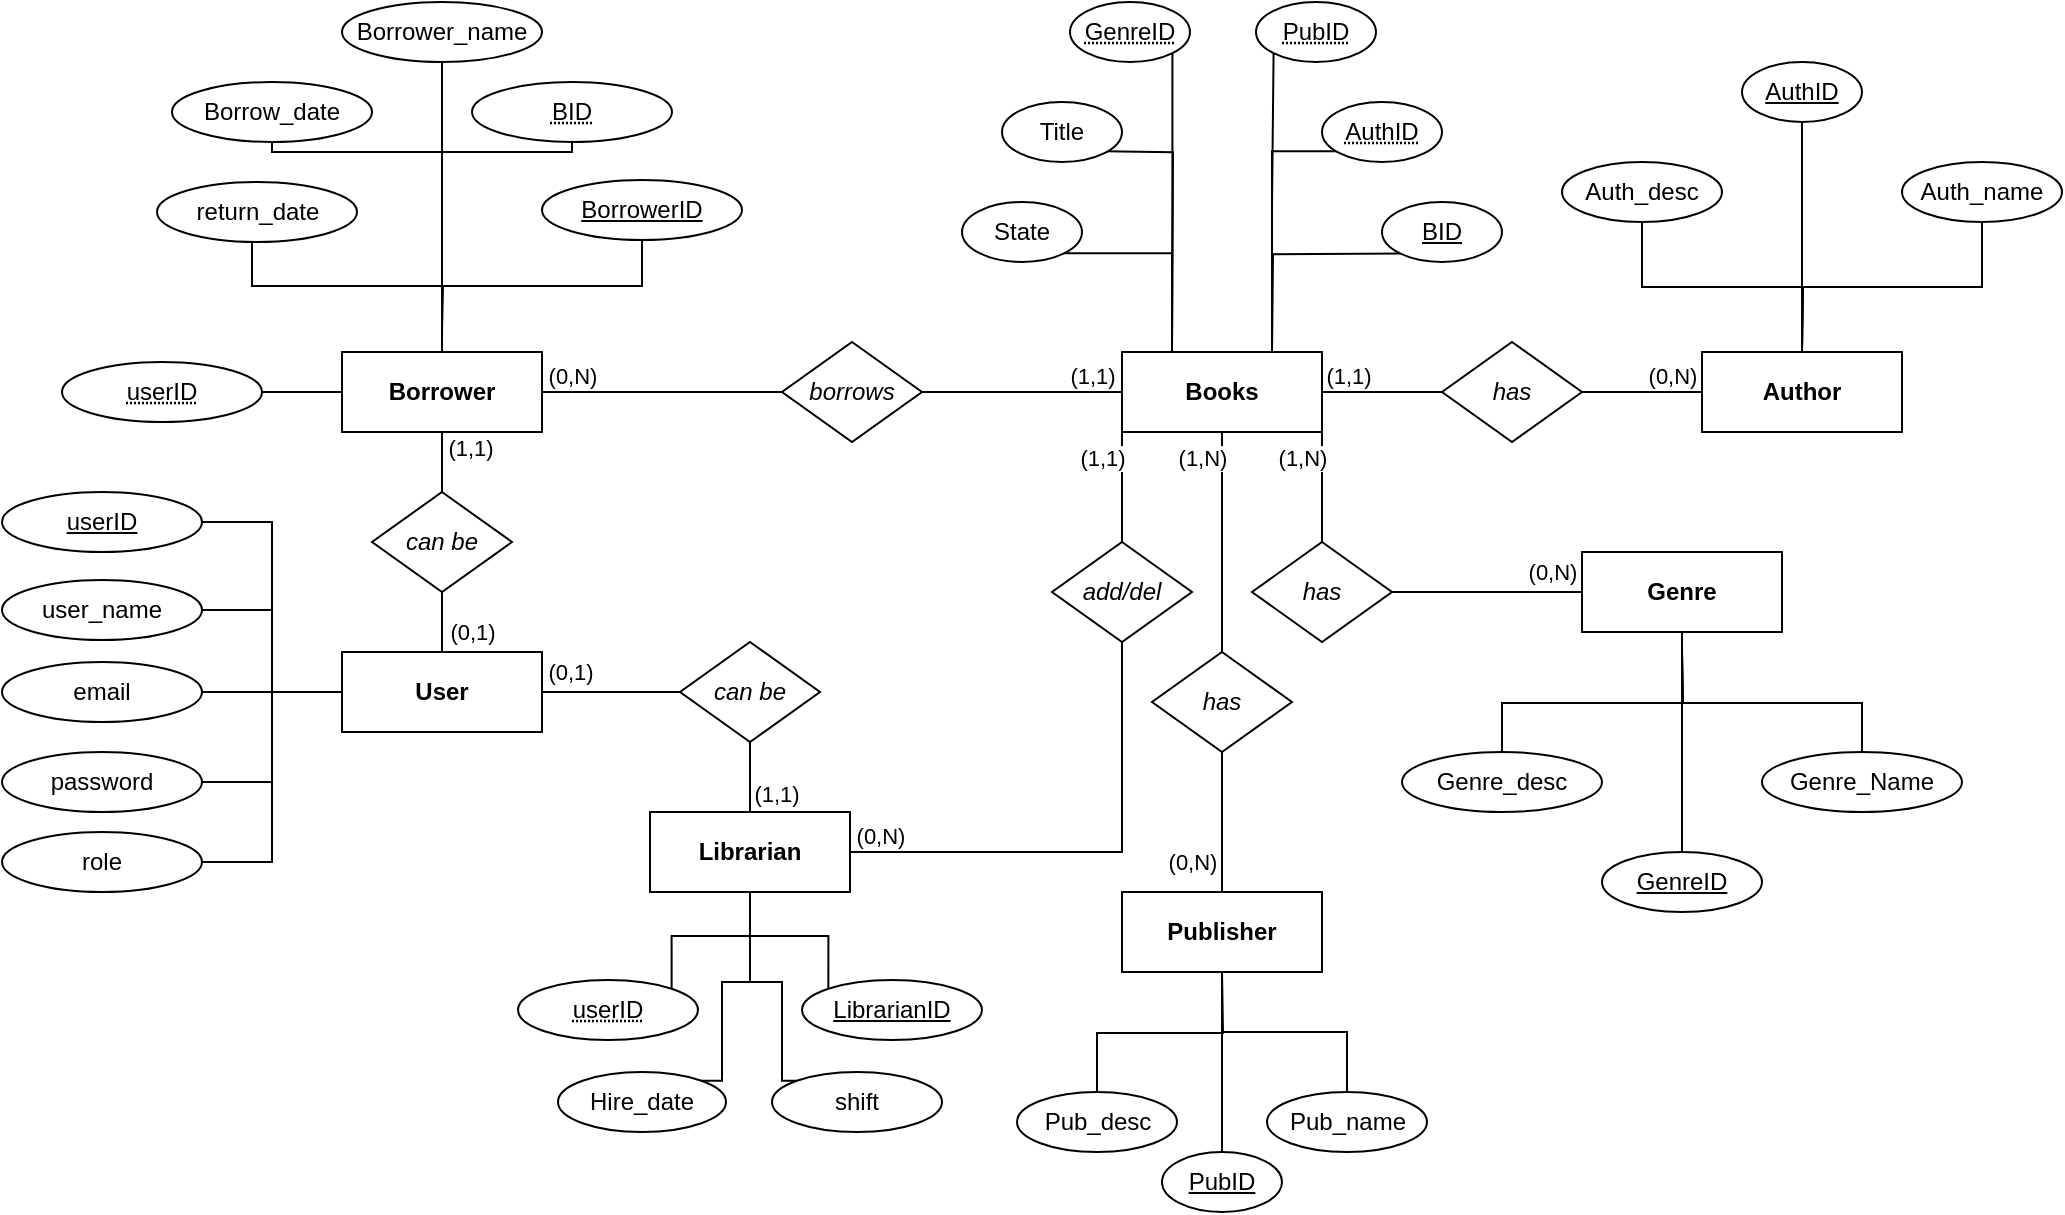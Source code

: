 <mxfile version="27.0.5">
  <diagram name="Library ER Diagram" id="0">
    <mxGraphModel dx="1350" dy="792" grid="1" gridSize="10" guides="1" tooltips="1" connect="1" arrows="1" fold="1" page="1" pageScale="1" pageWidth="827" pageHeight="1169" math="0" shadow="0">
      <root>
        <mxCell id="0" />
        <mxCell id="1" parent="0" />
        <mxCell id="bm0JVvK6EpvN9nNjKhsv-59" style="edgeStyle=orthogonalEdgeStyle;shape=connector;rounded=0;orthogonalLoop=1;jettySize=auto;html=1;exitX=1;exitY=0.5;exitDx=0;exitDy=0;entryX=0;entryY=0.5;entryDx=0;entryDy=0;strokeColor=default;align=center;verticalAlign=middle;fontFamily=Helvetica;fontSize=11;fontColor=default;labelBackgroundColor=default;startFill=0;endArrow=none;" parent="1" source="2" target="bm0JVvK6EpvN9nNjKhsv-27" edge="1">
          <mxGeometry relative="1" as="geometry" />
        </mxCell>
        <mxCell id="bm0JVvK6EpvN9nNjKhsv-76" style="edgeStyle=orthogonalEdgeStyle;shape=connector;rounded=0;orthogonalLoop=1;jettySize=auto;html=1;exitX=0.5;exitY=1;exitDx=0;exitDy=0;entryX=0.5;entryY=0;entryDx=0;entryDy=0;strokeColor=default;align=center;verticalAlign=middle;fontFamily=Helvetica;fontSize=11;fontColor=default;labelBackgroundColor=default;startFill=0;endArrow=none;" parent="1" source="2" target="bm0JVvK6EpvN9nNjKhsv-74" edge="1">
          <mxGeometry relative="1" as="geometry" />
        </mxCell>
        <mxCell id="bm0JVvK6EpvN9nNjKhsv-93" style="edgeStyle=orthogonalEdgeStyle;shape=connector;rounded=0;orthogonalLoop=1;jettySize=auto;html=1;exitX=0;exitY=0.5;exitDx=0;exitDy=0;entryX=1;entryY=0.5;entryDx=0;entryDy=0;strokeColor=default;align=center;verticalAlign=middle;fontFamily=Helvetica;fontSize=11;fontColor=default;labelBackgroundColor=default;startFill=0;endArrow=none;" parent="1" source="2" target="bm0JVvK6EpvN9nNjKhsv-92" edge="1">
          <mxGeometry relative="1" as="geometry" />
        </mxCell>
        <mxCell id="2" value="&lt;b&gt;Borrower&lt;/b&gt;" style="shape=rectangle;whiteSpace=wrap;html=1;" parent="1" vertex="1">
          <mxGeometry x="210" y="210" width="100" height="40" as="geometry" />
        </mxCell>
        <mxCell id="bm0JVvK6EpvN9nNjKhsv-40" style="edgeStyle=orthogonalEdgeStyle;shape=connector;rounded=0;orthogonalLoop=1;jettySize=auto;html=1;exitX=0.5;exitY=1;exitDx=0;exitDy=0;strokeColor=default;align=center;verticalAlign=middle;fontFamily=Helvetica;fontSize=11;fontColor=default;labelBackgroundColor=default;startFill=0;endArrow=none;" parent="1" source="3" edge="1">
          <mxGeometry relative="1" as="geometry">
            <mxPoint x="260" y="200" as="targetPoint" />
          </mxGeometry>
        </mxCell>
        <mxCell id="3" value="&lt;u&gt;BorrowerID&lt;/u&gt;" style="ellipse;whiteSpace=wrap;html=1;" parent="1" vertex="1">
          <mxGeometry x="310" y="124" width="100" height="30" as="geometry" />
        </mxCell>
        <mxCell id="bm0JVvK6EpvN9nNjKhsv-38" style="edgeStyle=orthogonalEdgeStyle;rounded=0;orthogonalLoop=1;jettySize=auto;html=1;exitDx=0;exitDy=0;endArrow=none;startFill=0;" parent="1" source="4" target="2" edge="1">
          <mxGeometry relative="1" as="geometry" />
        </mxCell>
        <mxCell id="4" value="Borrower_name" style="ellipse;whiteSpace=wrap;html=1;" parent="1" vertex="1">
          <mxGeometry x="210" y="35" width="100" height="30" as="geometry" />
        </mxCell>
        <mxCell id="bm0JVvK6EpvN9nNjKhsv-41" style="edgeStyle=orthogonalEdgeStyle;shape=connector;rounded=0;orthogonalLoop=1;jettySize=auto;html=1;exitX=0.5;exitY=1;exitDx=0;exitDy=0;strokeColor=default;align=center;verticalAlign=middle;fontFamily=Helvetica;fontSize=11;fontColor=default;labelBackgroundColor=default;startFill=0;endArrow=none;" parent="1" source="5" target="2" edge="1">
          <mxGeometry relative="1" as="geometry">
            <Array as="points">
              <mxPoint x="175" y="110" />
              <mxPoint x="260" y="110" />
            </Array>
          </mxGeometry>
        </mxCell>
        <mxCell id="5" value="Borrow_date" style="ellipse;whiteSpace=wrap;html=1;" parent="1" vertex="1">
          <mxGeometry x="125" y="75" width="100" height="30" as="geometry" />
        </mxCell>
        <mxCell id="bm0JVvK6EpvN9nNjKhsv-42" style="edgeStyle=orthogonalEdgeStyle;shape=connector;rounded=0;orthogonalLoop=1;jettySize=auto;html=1;exitX=0.5;exitY=1;exitDx=0;exitDy=0;strokeColor=default;align=center;verticalAlign=middle;fontFamily=Helvetica;fontSize=11;fontColor=default;labelBackgroundColor=default;startFill=0;endArrow=none;" parent="1" edge="1">
          <mxGeometry relative="1" as="geometry">
            <mxPoint x="165" y="152" as="sourcePoint" />
            <mxPoint x="260" y="207" as="targetPoint" />
            <Array as="points">
              <mxPoint x="165" y="177" />
              <mxPoint x="260" y="177" />
            </Array>
          </mxGeometry>
        </mxCell>
        <mxCell id="6" value="return_date" style="ellipse;whiteSpace=wrap;html=1;" parent="1" vertex="1">
          <mxGeometry x="117.5" y="125" width="100" height="30" as="geometry" />
        </mxCell>
        <mxCell id="bm0JVvK6EpvN9nNjKhsv-43" style="edgeStyle=orthogonalEdgeStyle;shape=connector;rounded=0;orthogonalLoop=1;jettySize=auto;html=1;exitX=0.75;exitY=0;exitDx=0;exitDy=0;entryX=0;entryY=1;entryDx=0;entryDy=0;strokeColor=default;align=center;verticalAlign=middle;fontFamily=Helvetica;fontSize=11;fontColor=default;labelBackgroundColor=default;startFill=0;endArrow=none;" parent="1" source="7" target="13" edge="1">
          <mxGeometry relative="1" as="geometry" />
        </mxCell>
        <mxCell id="bm0JVvK6EpvN9nNjKhsv-61" style="edgeStyle=orthogonalEdgeStyle;shape=connector;rounded=0;orthogonalLoop=1;jettySize=auto;html=1;exitX=1;exitY=0.5;exitDx=0;exitDy=0;entryX=0;entryY=0.5;entryDx=0;entryDy=0;strokeColor=default;align=center;verticalAlign=middle;fontFamily=Helvetica;fontSize=11;fontColor=default;labelBackgroundColor=default;startFill=0;endArrow=none;" parent="1" source="7" target="bm0JVvK6EpvN9nNjKhsv-28" edge="1">
          <mxGeometry relative="1" as="geometry" />
        </mxCell>
        <mxCell id="bm0JVvK6EpvN9nNjKhsv-63" style="edgeStyle=orthogonalEdgeStyle;shape=connector;rounded=0;orthogonalLoop=1;jettySize=auto;html=1;exitX=0;exitY=1;exitDx=0;exitDy=0;entryX=0.5;entryY=0;entryDx=0;entryDy=0;strokeColor=default;align=center;verticalAlign=middle;fontFamily=Helvetica;fontSize=11;fontColor=default;labelBackgroundColor=default;startFill=0;endArrow=none;" parent="1" source="7" target="bm0JVvK6EpvN9nNjKhsv-29" edge="1">
          <mxGeometry relative="1" as="geometry" />
        </mxCell>
        <mxCell id="bm0JVvK6EpvN9nNjKhsv-64" style="edgeStyle=orthogonalEdgeStyle;shape=connector;rounded=0;orthogonalLoop=1;jettySize=auto;html=1;exitX=1;exitY=1;exitDx=0;exitDy=0;strokeColor=default;align=center;verticalAlign=middle;fontFamily=Helvetica;fontSize=11;fontColor=default;labelBackgroundColor=default;startFill=0;endArrow=none;" parent="1" source="7" target="bm0JVvK6EpvN9nNjKhsv-30" edge="1">
          <mxGeometry relative="1" as="geometry" />
        </mxCell>
        <mxCell id="bm0JVvK6EpvN9nNjKhsv-69" style="edgeStyle=orthogonalEdgeStyle;shape=connector;rounded=0;orthogonalLoop=1;jettySize=auto;html=1;exitX=0.5;exitY=1;exitDx=0;exitDy=0;entryX=0.5;entryY=0;entryDx=0;entryDy=0;strokeColor=default;align=center;verticalAlign=middle;fontFamily=Helvetica;fontSize=11;fontColor=default;labelBackgroundColor=default;startFill=0;endArrow=none;" parent="1" source="7" target="bm0JVvK6EpvN9nNjKhsv-68" edge="1">
          <mxGeometry relative="1" as="geometry" />
        </mxCell>
        <mxCell id="7" value="&lt;b&gt;Books&lt;/b&gt;" style="shape=rectangle;whiteSpace=wrap;html=1;" parent="1" vertex="1">
          <mxGeometry x="600" y="210" width="100" height="40" as="geometry" />
        </mxCell>
        <mxCell id="bm0JVvK6EpvN9nNjKhsv-46" style="edgeStyle=orthogonalEdgeStyle;shape=connector;rounded=0;orthogonalLoop=1;jettySize=auto;html=1;exitX=0;exitY=1;exitDx=0;exitDy=0;strokeColor=default;align=center;verticalAlign=middle;fontFamily=Helvetica;fontSize=11;fontColor=default;labelBackgroundColor=default;startFill=0;endArrow=none;" parent="1" edge="1">
          <mxGeometry relative="1" as="geometry">
            <mxPoint x="763.787" y="160.607" as="sourcePoint" />
            <mxPoint x="675" y="210" as="targetPoint" />
          </mxGeometry>
        </mxCell>
        <mxCell id="8" value="&lt;u&gt;BID&lt;/u&gt;" style="ellipse;whiteSpace=wrap;html=1;" parent="1" vertex="1">
          <mxGeometry x="730" y="135" width="60" height="30" as="geometry" />
        </mxCell>
        <mxCell id="bm0JVvK6EpvN9nNjKhsv-48" style="edgeStyle=orthogonalEdgeStyle;shape=connector;rounded=0;orthogonalLoop=1;jettySize=auto;html=1;exitX=1;exitY=1;exitDx=0;exitDy=0;entryX=0.25;entryY=0;entryDx=0;entryDy=0;strokeColor=default;align=center;verticalAlign=middle;fontFamily=Helvetica;fontSize=11;fontColor=default;labelBackgroundColor=default;startFill=0;endArrow=none;" parent="1" edge="1">
          <mxGeometry relative="1" as="geometry">
            <mxPoint x="591.213" y="109.607" as="sourcePoint" />
            <mxPoint x="625" y="209" as="targetPoint" />
          </mxGeometry>
        </mxCell>
        <mxCell id="9" value="Title" style="ellipse;whiteSpace=wrap;html=1;" parent="1" vertex="1">
          <mxGeometry x="540" y="85" width="60" height="30" as="geometry" />
        </mxCell>
        <mxCell id="bm0JVvK6EpvN9nNjKhsv-49" style="edgeStyle=orthogonalEdgeStyle;shape=connector;rounded=0;orthogonalLoop=1;jettySize=auto;html=1;exitX=1;exitY=1;exitDx=0;exitDy=0;entryX=0.25;entryY=0;entryDx=0;entryDy=0;strokeColor=default;align=center;verticalAlign=middle;fontFamily=Helvetica;fontSize=11;fontColor=default;labelBackgroundColor=default;startFill=0;endArrow=none;" parent="1" source="10" target="7" edge="1">
          <mxGeometry relative="1" as="geometry" />
        </mxCell>
        <mxCell id="10" value="State" style="ellipse;whiteSpace=wrap;html=1;" parent="1" vertex="1">
          <mxGeometry x="520" y="135" width="60" height="30" as="geometry" />
        </mxCell>
        <mxCell id="bm0JVvK6EpvN9nNjKhsv-47" style="edgeStyle=orthogonalEdgeStyle;shape=connector;rounded=0;orthogonalLoop=1;jettySize=auto;html=1;exitX=1;exitY=1;exitDx=0;exitDy=0;entryX=0.25;entryY=0;entryDx=0;entryDy=0;strokeColor=default;align=center;verticalAlign=middle;fontFamily=Helvetica;fontSize=11;fontColor=default;labelBackgroundColor=default;startFill=0;endArrow=none;" parent="1" source="11" target="7" edge="1">
          <mxGeometry relative="1" as="geometry" />
        </mxCell>
        <mxCell id="11" value="&lt;u style=&quot;text-decoration-style: dotted;&quot;&gt;GenreID&lt;/u&gt;" style="ellipse;whiteSpace=wrap;html=1;" parent="1" vertex="1">
          <mxGeometry x="574" y="35" width="60" height="30" as="geometry" />
        </mxCell>
        <mxCell id="bm0JVvK6EpvN9nNjKhsv-45" style="edgeStyle=orthogonalEdgeStyle;shape=connector;rounded=0;orthogonalLoop=1;jettySize=auto;html=1;exitX=0;exitY=1;exitDx=0;exitDy=0;entryX=0.75;entryY=0;entryDx=0;entryDy=0;strokeColor=default;align=center;verticalAlign=middle;fontFamily=Helvetica;fontSize=11;fontColor=default;labelBackgroundColor=default;startFill=0;endArrow=none;" parent="1" edge="1">
          <mxGeometry relative="1" as="geometry">
            <mxPoint x="708.787" y="109.607" as="sourcePoint" />
            <mxPoint x="675" y="209" as="targetPoint" />
            <Array as="points">
              <mxPoint x="675" y="110" />
            </Array>
          </mxGeometry>
        </mxCell>
        <mxCell id="12" value="&lt;u style=&quot;text-decoration-style: dotted;&quot;&gt;AuthID&lt;/u&gt;" style="ellipse;whiteSpace=wrap;html=1;" parent="1" vertex="1">
          <mxGeometry x="700" y="85" width="60" height="30" as="geometry" />
        </mxCell>
        <mxCell id="13" value="&lt;u style=&quot;text-decoration-style: dotted;&quot;&gt;PubID&lt;/u&gt;" style="ellipse;whiteSpace=wrap;html=1;" parent="1" vertex="1">
          <mxGeometry x="667" y="35" width="60" height="30" as="geometry" />
        </mxCell>
        <mxCell id="14" value="&lt;b&gt;Author&lt;/b&gt;" style="shape=rectangle;whiteSpace=wrap;html=1;" parent="1" vertex="1">
          <mxGeometry x="890" y="210" width="100" height="40" as="geometry" />
        </mxCell>
        <mxCell id="bm0JVvK6EpvN9nNjKhsv-50" style="edgeStyle=orthogonalEdgeStyle;shape=connector;rounded=0;orthogonalLoop=1;jettySize=auto;html=1;exitX=0.5;exitY=1;exitDx=0;exitDy=0;strokeColor=default;align=center;verticalAlign=middle;fontFamily=Helvetica;fontSize=11;fontColor=default;labelBackgroundColor=default;startFill=0;endArrow=none;" parent="1" source="15" target="14" edge="1">
          <mxGeometry relative="1" as="geometry" />
        </mxCell>
        <mxCell id="15" value="&lt;u&gt;AuthID&lt;/u&gt;" style="ellipse;whiteSpace=wrap;html=1;" parent="1" vertex="1">
          <mxGeometry x="910" y="65" width="60" height="30" as="geometry" />
        </mxCell>
        <mxCell id="bm0JVvK6EpvN9nNjKhsv-51" style="edgeStyle=orthogonalEdgeStyle;shape=connector;rounded=0;orthogonalLoop=1;jettySize=auto;html=1;exitX=0.5;exitY=1;exitDx=0;exitDy=0;strokeColor=default;align=center;verticalAlign=middle;fontFamily=Helvetica;fontSize=11;fontColor=default;labelBackgroundColor=default;startFill=0;endArrow=none;" parent="1" source="16" edge="1">
          <mxGeometry relative="1" as="geometry">
            <mxPoint x="940" y="210" as="targetPoint" />
          </mxGeometry>
        </mxCell>
        <mxCell id="16" value="Auth_name" style="ellipse;whiteSpace=wrap;html=1;" parent="1" vertex="1">
          <mxGeometry x="990" y="115" width="80" height="30" as="geometry" />
        </mxCell>
        <mxCell id="bm0JVvK6EpvN9nNjKhsv-52" style="edgeStyle=orthogonalEdgeStyle;shape=connector;rounded=0;orthogonalLoop=1;jettySize=auto;html=1;exitX=0.5;exitY=1;exitDx=0;exitDy=0;strokeColor=default;align=center;verticalAlign=middle;fontFamily=Helvetica;fontSize=11;fontColor=default;labelBackgroundColor=default;startFill=0;endArrow=none;" parent="1" source="17" edge="1">
          <mxGeometry relative="1" as="geometry">
            <mxPoint x="940" y="210" as="targetPoint" />
          </mxGeometry>
        </mxCell>
        <mxCell id="17" value="Auth_desc" style="ellipse;whiteSpace=wrap;html=1;" parent="1" vertex="1">
          <mxGeometry x="820" y="115" width="80" height="30" as="geometry" />
        </mxCell>
        <mxCell id="bm0JVvK6EpvN9nNjKhsv-53" style="edgeStyle=orthogonalEdgeStyle;shape=connector;rounded=0;orthogonalLoop=1;jettySize=auto;html=1;exitX=0.5;exitY=1;exitDx=0;exitDy=0;strokeColor=default;align=center;verticalAlign=middle;fontFamily=Helvetica;fontSize=11;fontColor=default;labelBackgroundColor=default;startFill=0;endArrow=none;" parent="1" source="18" target="19" edge="1">
          <mxGeometry relative="1" as="geometry" />
        </mxCell>
        <mxCell id="18" value="&lt;b&gt;Genre&lt;/b&gt;" style="shape=rectangle;whiteSpace=wrap;html=1;" parent="1" vertex="1">
          <mxGeometry x="830" y="310" width="100" height="40" as="geometry" />
        </mxCell>
        <mxCell id="19" value="&lt;u&gt;GenreID&lt;/u&gt;" style="ellipse;whiteSpace=wrap;html=1;" parent="1" vertex="1">
          <mxGeometry x="840" y="460" width="80" height="30" as="geometry" />
        </mxCell>
        <mxCell id="bm0JVvK6EpvN9nNjKhsv-54" style="edgeStyle=orthogonalEdgeStyle;shape=connector;rounded=0;orthogonalLoop=1;jettySize=auto;html=1;exitX=0.5;exitY=0;exitDx=0;exitDy=0;strokeColor=default;align=center;verticalAlign=middle;fontFamily=Helvetica;fontSize=11;fontColor=default;labelBackgroundColor=default;startFill=0;endArrow=none;" parent="1" source="20" edge="1">
          <mxGeometry relative="1" as="geometry">
            <mxPoint x="880" y="360" as="targetPoint" />
          </mxGeometry>
        </mxCell>
        <mxCell id="20" value="Genre_Name" style="ellipse;whiteSpace=wrap;html=1;" parent="1" vertex="1">
          <mxGeometry x="920" y="410" width="100" height="30" as="geometry" />
        </mxCell>
        <mxCell id="bm0JVvK6EpvN9nNjKhsv-55" style="edgeStyle=orthogonalEdgeStyle;shape=connector;rounded=0;orthogonalLoop=1;jettySize=auto;html=1;exitX=0.5;exitY=0;exitDx=0;exitDy=0;strokeColor=default;align=center;verticalAlign=middle;fontFamily=Helvetica;fontSize=11;fontColor=default;labelBackgroundColor=default;startFill=0;endArrow=none;" parent="1" source="21" edge="1">
          <mxGeometry relative="1" as="geometry">
            <mxPoint x="880" y="360" as="targetPoint" />
          </mxGeometry>
        </mxCell>
        <mxCell id="21" value="Genre_desc" style="ellipse;whiteSpace=wrap;html=1;" parent="1" vertex="1">
          <mxGeometry x="740" y="410" width="100" height="30" as="geometry" />
        </mxCell>
        <mxCell id="22" value="&lt;b&gt;Publisher&lt;/b&gt;" style="shape=rectangle;whiteSpace=wrap;html=1;" parent="1" vertex="1">
          <mxGeometry x="600" y="480" width="100" height="40" as="geometry" />
        </mxCell>
        <mxCell id="bm0JVvK6EpvN9nNjKhsv-56" style="edgeStyle=orthogonalEdgeStyle;shape=connector;rounded=0;orthogonalLoop=1;jettySize=auto;html=1;exitX=0.5;exitY=0;exitDx=0;exitDy=0;entryX=0.5;entryY=1;entryDx=0;entryDy=0;strokeColor=default;align=center;verticalAlign=middle;fontFamily=Helvetica;fontSize=11;fontColor=default;labelBackgroundColor=default;startFill=0;endArrow=none;" parent="1" source="23" target="22" edge="1">
          <mxGeometry relative="1" as="geometry" />
        </mxCell>
        <mxCell id="23" value="&lt;u&gt;PubID&lt;/u&gt;" style="ellipse;whiteSpace=wrap;html=1;" parent="1" vertex="1">
          <mxGeometry x="620" y="610" width="60" height="30" as="geometry" />
        </mxCell>
        <mxCell id="bm0JVvK6EpvN9nNjKhsv-57" style="edgeStyle=orthogonalEdgeStyle;shape=connector;rounded=0;orthogonalLoop=1;jettySize=auto;html=1;exitX=0.5;exitY=0;exitDx=0;exitDy=0;entryX=0.5;entryY=1;entryDx=0;entryDy=0;strokeColor=default;align=center;verticalAlign=middle;fontFamily=Helvetica;fontSize=11;fontColor=default;labelBackgroundColor=default;startFill=0;endArrow=none;" parent="1" source="24" target="22" edge="1">
          <mxGeometry relative="1" as="geometry" />
        </mxCell>
        <mxCell id="24" value="Pub_name" style="ellipse;whiteSpace=wrap;html=1;" parent="1" vertex="1">
          <mxGeometry x="672.5" y="580" width="80" height="30" as="geometry" />
        </mxCell>
        <mxCell id="bm0JVvK6EpvN9nNjKhsv-58" style="edgeStyle=orthogonalEdgeStyle;shape=connector;rounded=0;orthogonalLoop=1;jettySize=auto;html=1;exitX=0.5;exitY=0;exitDx=0;exitDy=0;strokeColor=default;align=center;verticalAlign=middle;fontFamily=Helvetica;fontSize=11;fontColor=default;labelBackgroundColor=default;startFill=0;endArrow=none;" parent="1" source="25" edge="1">
          <mxGeometry relative="1" as="geometry">
            <mxPoint x="650" y="520" as="targetPoint" />
          </mxGeometry>
        </mxCell>
        <mxCell id="25" value="Pub_desc" style="ellipse;whiteSpace=wrap;html=1;" parent="1" vertex="1">
          <mxGeometry x="547.5" y="580" width="80" height="30" as="geometry" />
        </mxCell>
        <mxCell id="bm0JVvK6EpvN9nNjKhsv-39" style="edgeStyle=orthogonalEdgeStyle;rounded=0;orthogonalLoop=1;jettySize=auto;html=1;exitX=0.5;exitY=1;exitDx=0;exitDy=0;endArrow=none;startFill=0;" parent="1" source="bm0JVvK6EpvN9nNjKhsv-26" target="2" edge="1">
          <mxGeometry relative="1" as="geometry">
            <Array as="points">
              <mxPoint x="325" y="110" />
              <mxPoint x="260" y="110" />
            </Array>
          </mxGeometry>
        </mxCell>
        <mxCell id="bm0JVvK6EpvN9nNjKhsv-26" value="&lt;u style=&quot;text-decoration-style: dotted;&quot;&gt;BID&lt;/u&gt;" style="ellipse;whiteSpace=wrap;html=1;" parent="1" vertex="1">
          <mxGeometry x="275" y="75" width="100" height="30" as="geometry" />
        </mxCell>
        <mxCell id="bm0JVvK6EpvN9nNjKhsv-60" style="edgeStyle=orthogonalEdgeStyle;shape=connector;rounded=0;orthogonalLoop=1;jettySize=auto;html=1;exitX=1;exitY=0.5;exitDx=0;exitDy=0;entryX=0;entryY=0.5;entryDx=0;entryDy=0;strokeColor=default;align=center;verticalAlign=middle;fontFamily=Helvetica;fontSize=11;fontColor=default;labelBackgroundColor=default;startFill=0;endArrow=none;" parent="1" source="bm0JVvK6EpvN9nNjKhsv-27" target="7" edge="1">
          <mxGeometry relative="1" as="geometry" />
        </mxCell>
        <mxCell id="bm0JVvK6EpvN9nNjKhsv-27" value="&lt;i&gt;borrows&lt;/i&gt;" style="rhombus;whiteSpace=wrap;html=1;" parent="1" vertex="1">
          <mxGeometry x="430" y="205" width="70" height="50" as="geometry" />
        </mxCell>
        <mxCell id="bm0JVvK6EpvN9nNjKhsv-62" style="edgeStyle=orthogonalEdgeStyle;shape=connector;rounded=0;orthogonalLoop=1;jettySize=auto;html=1;exitX=1;exitY=0.5;exitDx=0;exitDy=0;entryX=0;entryY=0.5;entryDx=0;entryDy=0;strokeColor=default;align=center;verticalAlign=middle;fontFamily=Helvetica;fontSize=11;fontColor=default;labelBackgroundColor=default;startFill=0;endArrow=none;" parent="1" source="bm0JVvK6EpvN9nNjKhsv-28" target="14" edge="1">
          <mxGeometry relative="1" as="geometry" />
        </mxCell>
        <mxCell id="bm0JVvK6EpvN9nNjKhsv-28" value="&lt;i&gt;has&lt;/i&gt;" style="rhombus;whiteSpace=wrap;html=1;" parent="1" vertex="1">
          <mxGeometry x="760" y="205" width="70" height="50" as="geometry" />
        </mxCell>
        <mxCell id="bm0JVvK6EpvN9nNjKhsv-66" style="edgeStyle=orthogonalEdgeStyle;shape=connector;rounded=0;orthogonalLoop=1;jettySize=auto;html=1;exitX=0.5;exitY=1;exitDx=0;exitDy=0;entryX=0.5;entryY=0;entryDx=0;entryDy=0;strokeColor=default;align=center;verticalAlign=middle;fontFamily=Helvetica;fontSize=11;fontColor=default;labelBackgroundColor=default;startFill=0;endArrow=none;" parent="1" source="bm0JVvK6EpvN9nNjKhsv-68" target="22" edge="1">
          <mxGeometry relative="1" as="geometry" />
        </mxCell>
        <mxCell id="bm0JVvK6EpvN9nNjKhsv-71" style="edgeStyle=orthogonalEdgeStyle;shape=connector;rounded=0;orthogonalLoop=1;jettySize=auto;html=1;entryX=1;entryY=0.5;entryDx=0;entryDy=0;strokeColor=default;align=center;verticalAlign=middle;fontFamily=Helvetica;fontSize=11;fontColor=default;labelBackgroundColor=default;startFill=0;endArrow=none;exitX=0.5;exitY=1;exitDx=0;exitDy=0;" parent="1" source="bm0JVvK6EpvN9nNjKhsv-29" target="bm0JVvK6EpvN9nNjKhsv-70" edge="1">
          <mxGeometry relative="1" as="geometry" />
        </mxCell>
        <mxCell id="bm0JVvK6EpvN9nNjKhsv-29" value="&lt;i&gt;add/del&lt;/i&gt;" style="rhombus;whiteSpace=wrap;html=1;" parent="1" vertex="1">
          <mxGeometry x="565" y="305" width="70" height="50" as="geometry" />
        </mxCell>
        <mxCell id="bm0JVvK6EpvN9nNjKhsv-65" style="edgeStyle=orthogonalEdgeStyle;shape=connector;rounded=0;orthogonalLoop=1;jettySize=auto;html=1;exitX=1;exitY=0.5;exitDx=0;exitDy=0;entryX=0;entryY=0.5;entryDx=0;entryDy=0;strokeColor=default;align=center;verticalAlign=middle;fontFamily=Helvetica;fontSize=11;fontColor=default;labelBackgroundColor=default;startFill=0;endArrow=none;" parent="1" source="bm0JVvK6EpvN9nNjKhsv-30" target="18" edge="1">
          <mxGeometry relative="1" as="geometry" />
        </mxCell>
        <mxCell id="bm0JVvK6EpvN9nNjKhsv-30" value="&lt;i&gt;has&lt;/i&gt;" style="rhombus;whiteSpace=wrap;html=1;" parent="1" vertex="1">
          <mxGeometry x="665" y="305" width="70" height="50" as="geometry" />
        </mxCell>
        <mxCell id="bm0JVvK6EpvN9nNjKhsv-68" value="&lt;i&gt;has&lt;/i&gt;" style="rhombus;whiteSpace=wrap;html=1;" parent="1" vertex="1">
          <mxGeometry x="615" y="360" width="70" height="50" as="geometry" />
        </mxCell>
        <mxCell id="bm0JVvK6EpvN9nNjKhsv-102" style="edgeStyle=orthogonalEdgeStyle;shape=connector;rounded=0;orthogonalLoop=1;jettySize=auto;html=1;exitX=0.5;exitY=1;exitDx=0;exitDy=0;entryX=1;entryY=0;entryDx=0;entryDy=0;strokeColor=default;align=center;verticalAlign=middle;fontFamily=Helvetica;fontSize=11;fontColor=default;labelBackgroundColor=default;startFill=0;endArrow=none;" parent="1" source="bm0JVvK6EpvN9nNjKhsv-70" target="bm0JVvK6EpvN9nNjKhsv-95" edge="1">
          <mxGeometry relative="1" as="geometry" />
        </mxCell>
        <mxCell id="bm0JVvK6EpvN9nNjKhsv-103" style="edgeStyle=orthogonalEdgeStyle;shape=connector;rounded=0;orthogonalLoop=1;jettySize=auto;html=1;exitX=0.5;exitY=1;exitDx=0;exitDy=0;entryX=0;entryY=0;entryDx=0;entryDy=0;strokeColor=default;align=center;verticalAlign=middle;fontFamily=Helvetica;fontSize=11;fontColor=default;labelBackgroundColor=default;startFill=0;endArrow=none;" parent="1" source="bm0JVvK6EpvN9nNjKhsv-70" target="bm0JVvK6EpvN9nNjKhsv-94" edge="1">
          <mxGeometry relative="1" as="geometry" />
        </mxCell>
        <mxCell id="bm0JVvK6EpvN9nNjKhsv-104" style="edgeStyle=orthogonalEdgeStyle;shape=connector;rounded=0;orthogonalLoop=1;jettySize=auto;html=1;exitX=0.5;exitY=1;exitDx=0;exitDy=0;entryX=1;entryY=0;entryDx=0;entryDy=0;strokeColor=default;align=center;verticalAlign=middle;fontFamily=Helvetica;fontSize=11;fontColor=default;labelBackgroundColor=default;startFill=0;endArrow=none;" parent="1" source="bm0JVvK6EpvN9nNjKhsv-70" target="bm0JVvK6EpvN9nNjKhsv-96" edge="1">
          <mxGeometry relative="1" as="geometry">
            <Array as="points">
              <mxPoint x="414" y="525" />
              <mxPoint x="400" y="525" />
              <mxPoint x="400" y="574" />
            </Array>
          </mxGeometry>
        </mxCell>
        <mxCell id="bm0JVvK6EpvN9nNjKhsv-105" style="edgeStyle=orthogonalEdgeStyle;shape=connector;rounded=0;orthogonalLoop=1;jettySize=auto;html=1;exitX=0.5;exitY=1;exitDx=0;exitDy=0;entryX=0;entryY=0;entryDx=0;entryDy=0;strokeColor=default;align=center;verticalAlign=middle;fontFamily=Helvetica;fontSize=11;fontColor=default;labelBackgroundColor=default;startFill=0;endArrow=none;" parent="1" source="bm0JVvK6EpvN9nNjKhsv-70" target="bm0JVvK6EpvN9nNjKhsv-97" edge="1">
          <mxGeometry relative="1" as="geometry">
            <Array as="points">
              <mxPoint x="414" y="525" />
              <mxPoint x="430" y="525" />
              <mxPoint x="430" y="574" />
            </Array>
          </mxGeometry>
        </mxCell>
        <mxCell id="bm0JVvK6EpvN9nNjKhsv-70" value="&lt;b&gt;Librarian&lt;/b&gt;" style="shape=rectangle;whiteSpace=wrap;html=1;" parent="1" vertex="1">
          <mxGeometry x="364" y="440" width="100" height="40" as="geometry" />
        </mxCell>
        <mxCell id="bm0JVvK6EpvN9nNjKhsv-78" style="edgeStyle=orthogonalEdgeStyle;shape=connector;rounded=0;orthogonalLoop=1;jettySize=auto;html=1;exitX=1;exitY=0.5;exitDx=0;exitDy=0;entryX=0;entryY=0.5;entryDx=0;entryDy=0;strokeColor=default;align=center;verticalAlign=middle;fontFamily=Helvetica;fontSize=11;fontColor=default;labelBackgroundColor=default;startFill=0;endArrow=none;" parent="1" source="bm0JVvK6EpvN9nNjKhsv-73" target="bm0JVvK6EpvN9nNjKhsv-75" edge="1">
          <mxGeometry relative="1" as="geometry" />
        </mxCell>
        <mxCell id="bm0JVvK6EpvN9nNjKhsv-88" style="edgeStyle=orthogonalEdgeStyle;shape=connector;rounded=0;orthogonalLoop=1;jettySize=auto;html=1;exitX=0;exitY=0.5;exitDx=0;exitDy=0;entryX=1;entryY=0.5;entryDx=0;entryDy=0;strokeColor=default;align=center;verticalAlign=middle;fontFamily=Helvetica;fontSize=11;fontColor=default;labelBackgroundColor=default;startFill=0;endArrow=none;" parent="1" source="bm0JVvK6EpvN9nNjKhsv-73" target="bm0JVvK6EpvN9nNjKhsv-80" edge="1">
          <mxGeometry relative="1" as="geometry" />
        </mxCell>
        <mxCell id="bm0JVvK6EpvN9nNjKhsv-73" value="&lt;b&gt;User&lt;/b&gt;" style="shape=rectangle;whiteSpace=wrap;html=1;" parent="1" vertex="1">
          <mxGeometry x="210" y="360" width="100" height="40" as="geometry" />
        </mxCell>
        <mxCell id="bm0JVvK6EpvN9nNjKhsv-77" style="edgeStyle=orthogonalEdgeStyle;shape=connector;rounded=0;orthogonalLoop=1;jettySize=auto;html=1;exitX=0.5;exitY=1;exitDx=0;exitDy=0;entryX=0.5;entryY=0;entryDx=0;entryDy=0;strokeColor=default;align=center;verticalAlign=middle;fontFamily=Helvetica;fontSize=11;fontColor=default;labelBackgroundColor=default;startFill=0;endArrow=none;" parent="1" source="bm0JVvK6EpvN9nNjKhsv-74" target="bm0JVvK6EpvN9nNjKhsv-73" edge="1">
          <mxGeometry relative="1" as="geometry" />
        </mxCell>
        <mxCell id="bm0JVvK6EpvN9nNjKhsv-74" value="&lt;i&gt;can be&lt;/i&gt;" style="rhombus;whiteSpace=wrap;html=1;" parent="1" vertex="1">
          <mxGeometry x="225" y="280" width="70" height="50" as="geometry" />
        </mxCell>
        <mxCell id="bm0JVvK6EpvN9nNjKhsv-79" style="edgeStyle=orthogonalEdgeStyle;shape=connector;rounded=0;orthogonalLoop=1;jettySize=auto;html=1;exitX=0.5;exitY=1;exitDx=0;exitDy=0;entryX=0.5;entryY=0;entryDx=0;entryDy=0;strokeColor=default;align=center;verticalAlign=middle;fontFamily=Helvetica;fontSize=11;fontColor=default;labelBackgroundColor=default;startFill=0;endArrow=none;" parent="1" source="bm0JVvK6EpvN9nNjKhsv-75" target="bm0JVvK6EpvN9nNjKhsv-70" edge="1">
          <mxGeometry relative="1" as="geometry" />
        </mxCell>
        <mxCell id="bm0JVvK6EpvN9nNjKhsv-75" value="&lt;i&gt;can be&lt;/i&gt;" style="rhombus;whiteSpace=wrap;html=1;" parent="1" vertex="1">
          <mxGeometry x="379" y="355" width="70" height="50" as="geometry" />
        </mxCell>
        <mxCell id="bm0JVvK6EpvN9nNjKhsv-80" value="&lt;u&gt;userID&lt;/u&gt;" style="ellipse;whiteSpace=wrap;html=1;" parent="1" vertex="1">
          <mxGeometry x="40" y="280" width="100" height="30" as="geometry" />
        </mxCell>
        <mxCell id="bm0JVvK6EpvN9nNjKhsv-86" style="edgeStyle=orthogonalEdgeStyle;shape=connector;rounded=0;orthogonalLoop=1;jettySize=auto;html=1;exitX=1;exitY=0.5;exitDx=0;exitDy=0;entryX=0;entryY=0.5;entryDx=0;entryDy=0;strokeColor=default;align=center;verticalAlign=middle;fontFamily=Helvetica;fontSize=11;fontColor=default;labelBackgroundColor=default;startFill=0;endArrow=none;" parent="1" source="bm0JVvK6EpvN9nNjKhsv-81" target="bm0JVvK6EpvN9nNjKhsv-73" edge="1">
          <mxGeometry relative="1" as="geometry" />
        </mxCell>
        <mxCell id="bm0JVvK6EpvN9nNjKhsv-81" value="user_name" style="ellipse;whiteSpace=wrap;html=1;" parent="1" vertex="1">
          <mxGeometry x="40" y="324" width="100" height="30" as="geometry" />
        </mxCell>
        <mxCell id="bm0JVvK6EpvN9nNjKhsv-85" style="edgeStyle=orthogonalEdgeStyle;shape=connector;rounded=0;orthogonalLoop=1;jettySize=auto;html=1;exitX=1;exitY=0.5;exitDx=0;exitDy=0;entryX=0;entryY=0.5;entryDx=0;entryDy=0;strokeColor=default;align=center;verticalAlign=middle;fontFamily=Helvetica;fontSize=11;fontColor=default;labelBackgroundColor=default;startFill=0;endArrow=none;" parent="1" source="bm0JVvK6EpvN9nNjKhsv-82" target="bm0JVvK6EpvN9nNjKhsv-73" edge="1">
          <mxGeometry relative="1" as="geometry" />
        </mxCell>
        <mxCell id="bm0JVvK6EpvN9nNjKhsv-82" value="email" style="ellipse;whiteSpace=wrap;html=1;" parent="1" vertex="1">
          <mxGeometry x="40" y="365" width="100" height="30" as="geometry" />
        </mxCell>
        <mxCell id="bm0JVvK6EpvN9nNjKhsv-90" style="edgeStyle=orthogonalEdgeStyle;shape=connector;rounded=0;orthogonalLoop=1;jettySize=auto;html=1;exitX=1;exitY=0.5;exitDx=0;exitDy=0;entryX=0;entryY=0.5;entryDx=0;entryDy=0;strokeColor=default;align=center;verticalAlign=middle;fontFamily=Helvetica;fontSize=11;fontColor=default;labelBackgroundColor=default;startFill=0;endArrow=none;" parent="1" source="bm0JVvK6EpvN9nNjKhsv-83" target="bm0JVvK6EpvN9nNjKhsv-73" edge="1">
          <mxGeometry relative="1" as="geometry" />
        </mxCell>
        <mxCell id="bm0JVvK6EpvN9nNjKhsv-83" value="password" style="ellipse;whiteSpace=wrap;html=1;" parent="1" vertex="1">
          <mxGeometry x="40" y="410" width="100" height="30" as="geometry" />
        </mxCell>
        <mxCell id="bm0JVvK6EpvN9nNjKhsv-91" style="edgeStyle=orthogonalEdgeStyle;shape=connector;rounded=0;orthogonalLoop=1;jettySize=auto;html=1;exitX=1;exitY=0.5;exitDx=0;exitDy=0;entryX=0;entryY=0.5;entryDx=0;entryDy=0;strokeColor=default;align=center;verticalAlign=middle;fontFamily=Helvetica;fontSize=11;fontColor=default;labelBackgroundColor=default;startFill=0;endArrow=none;" parent="1" source="bm0JVvK6EpvN9nNjKhsv-84" target="bm0JVvK6EpvN9nNjKhsv-73" edge="1">
          <mxGeometry relative="1" as="geometry" />
        </mxCell>
        <mxCell id="bm0JVvK6EpvN9nNjKhsv-84" value="role" style="ellipse;whiteSpace=wrap;html=1;" parent="1" vertex="1">
          <mxGeometry x="40" y="450" width="100" height="30" as="geometry" />
        </mxCell>
        <mxCell id="bm0JVvK6EpvN9nNjKhsv-92" value="&lt;u style=&quot;text-decoration-style: dotted;&quot;&gt;userID&lt;/u&gt;" style="ellipse;whiteSpace=wrap;html=1;" parent="1" vertex="1">
          <mxGeometry x="70" y="215" width="100" height="30" as="geometry" />
        </mxCell>
        <mxCell id="bm0JVvK6EpvN9nNjKhsv-94" value="&lt;u&gt;LibrarianID&lt;/u&gt;" style="ellipse;whiteSpace=wrap;html=1;" parent="1" vertex="1">
          <mxGeometry x="440" y="524" width="90" height="30" as="geometry" />
        </mxCell>
        <mxCell id="bm0JVvK6EpvN9nNjKhsv-95" value="&lt;u style=&quot;text-decoration-style: dotted;&quot;&gt;userID&lt;/u&gt;" style="ellipse;whiteSpace=wrap;html=1;" parent="1" vertex="1">
          <mxGeometry x="298" y="524" width="90" height="30" as="geometry" />
        </mxCell>
        <mxCell id="bm0JVvK6EpvN9nNjKhsv-96" value="Hire_date" style="ellipse;whiteSpace=wrap;html=1;" parent="1" vertex="1">
          <mxGeometry x="318" y="570" width="84" height="30" as="geometry" />
        </mxCell>
        <mxCell id="bm0JVvK6EpvN9nNjKhsv-97" value="shift" style="ellipse;whiteSpace=wrap;html=1;" parent="1" vertex="1">
          <mxGeometry x="425" y="570" width="85" height="30" as="geometry" />
        </mxCell>
        <mxCell id="bm0JVvK6EpvN9nNjKhsv-126" value="(0,1)" style="text;html=1;align=center;verticalAlign=middle;resizable=0;points=[];autosize=1;strokeColor=none;fillColor=none;fontFamily=Helvetica;fontSize=11;fontColor=default;labelBackgroundColor=default;" parent="1" vertex="1">
          <mxGeometry x="250" y="335" width="50" height="30" as="geometry" />
        </mxCell>
        <mxCell id="bm0JVvK6EpvN9nNjKhsv-127" value="(0,1)" style="text;html=1;align=center;verticalAlign=middle;resizable=0;points=[];autosize=1;strokeColor=none;fillColor=none;fontFamily=Helvetica;fontSize=11;fontColor=default;labelBackgroundColor=default;" parent="1" vertex="1">
          <mxGeometry x="299" y="355" width="50" height="30" as="geometry" />
        </mxCell>
        <mxCell id="bm0JVvK6EpvN9nNjKhsv-130" value="(0,N)" style="text;html=1;align=center;verticalAlign=middle;resizable=0;points=[];autosize=1;strokeColor=none;fillColor=none;fontFamily=Helvetica;fontSize=11;fontColor=default;labelBackgroundColor=default;" parent="1" vertex="1">
          <mxGeometry x="454" y="437" width="50" height="30" as="geometry" />
        </mxCell>
        <mxCell id="bm0JVvK6EpvN9nNjKhsv-131" value="(1,1)" style="text;html=1;align=center;verticalAlign=middle;resizable=0;points=[];autosize=1;strokeColor=none;fillColor=none;fontFamily=Helvetica;fontSize=11;fontColor=default;labelBackgroundColor=default;" parent="1" vertex="1">
          <mxGeometry x="565" y="248" width="50" height="30" as="geometry" />
        </mxCell>
        <mxCell id="bm0JVvK6EpvN9nNjKhsv-132" value="(0,N)" style="text;html=1;align=center;verticalAlign=middle;resizable=0;points=[];autosize=1;strokeColor=none;fillColor=none;fontFamily=Helvetica;fontSize=11;fontColor=default;labelBackgroundColor=default;" parent="1" vertex="1">
          <mxGeometry x="300" y="207" width="50" height="30" as="geometry" />
        </mxCell>
        <mxCell id="bm0JVvK6EpvN9nNjKhsv-133" value="(1,1)" style="text;html=1;align=center;verticalAlign=middle;resizable=0;points=[];autosize=1;strokeColor=none;fillColor=none;fontFamily=Helvetica;fontSize=11;fontColor=default;labelBackgroundColor=default;" parent="1" vertex="1">
          <mxGeometry x="560" y="207" width="50" height="30" as="geometry" />
        </mxCell>
        <mxCell id="bm0JVvK6EpvN9nNjKhsv-134" value="(1,1)" style="text;html=1;align=center;verticalAlign=middle;resizable=0;points=[];autosize=1;strokeColor=none;fillColor=none;fontFamily=Helvetica;fontSize=11;fontColor=default;labelBackgroundColor=default;" parent="1" vertex="1">
          <mxGeometry x="249" y="243" width="50" height="30" as="geometry" />
        </mxCell>
        <mxCell id="bm0JVvK6EpvN9nNjKhsv-135" value="(1,1)" style="text;html=1;align=center;verticalAlign=middle;resizable=0;points=[];autosize=1;strokeColor=none;fillColor=none;fontFamily=Helvetica;fontSize=11;fontColor=default;labelBackgroundColor=default;" parent="1" vertex="1">
          <mxGeometry x="402" y="416" width="50" height="30" as="geometry" />
        </mxCell>
        <mxCell id="bm0JVvK6EpvN9nNjKhsv-136" value="(1,N)" style="text;html=1;align=center;verticalAlign=middle;resizable=0;points=[];autosize=1;strokeColor=none;fillColor=none;fontFamily=Helvetica;fontSize=11;fontColor=default;labelBackgroundColor=default;" parent="1" vertex="1">
          <mxGeometry x="615" y="248" width="50" height="30" as="geometry" />
        </mxCell>
        <mxCell id="bm0JVvK6EpvN9nNjKhsv-137" value="(1,N)" style="text;html=1;align=center;verticalAlign=middle;resizable=0;points=[];autosize=1;strokeColor=none;fillColor=none;fontFamily=Helvetica;fontSize=11;fontColor=default;labelBackgroundColor=default;" parent="1" vertex="1">
          <mxGeometry x="665" y="248" width="50" height="30" as="geometry" />
        </mxCell>
        <mxCell id="bm0JVvK6EpvN9nNjKhsv-138" value="(0,N)" style="text;html=1;align=center;verticalAlign=middle;resizable=0;points=[];autosize=1;strokeColor=none;fillColor=none;fontFamily=Helvetica;fontSize=11;fontColor=default;labelBackgroundColor=default;" parent="1" vertex="1">
          <mxGeometry x="610" y="450" width="50" height="30" as="geometry" />
        </mxCell>
        <mxCell id="bm0JVvK6EpvN9nNjKhsv-139" value="(0,N)" style="text;html=1;align=center;verticalAlign=middle;resizable=0;points=[];autosize=1;strokeColor=none;fillColor=none;fontFamily=Helvetica;fontSize=11;fontColor=default;labelBackgroundColor=default;" parent="1" vertex="1">
          <mxGeometry x="790" y="305" width="50" height="30" as="geometry" />
        </mxCell>
        <mxCell id="bm0JVvK6EpvN9nNjKhsv-140" value="(1,1)" style="text;html=1;align=center;verticalAlign=middle;resizable=0;points=[];autosize=1;strokeColor=none;fillColor=none;fontFamily=Helvetica;fontSize=11;fontColor=default;labelBackgroundColor=default;" parent="1" vertex="1">
          <mxGeometry x="688" y="207" width="50" height="30" as="geometry" />
        </mxCell>
        <mxCell id="bm0JVvK6EpvN9nNjKhsv-141" value="(0,N)" style="text;html=1;align=center;verticalAlign=middle;resizable=0;points=[];autosize=1;strokeColor=none;fillColor=none;fontFamily=Helvetica;fontSize=11;fontColor=default;labelBackgroundColor=default;" parent="1" vertex="1">
          <mxGeometry x="850" y="207" width="50" height="30" as="geometry" />
        </mxCell>
      </root>
    </mxGraphModel>
  </diagram>
</mxfile>
